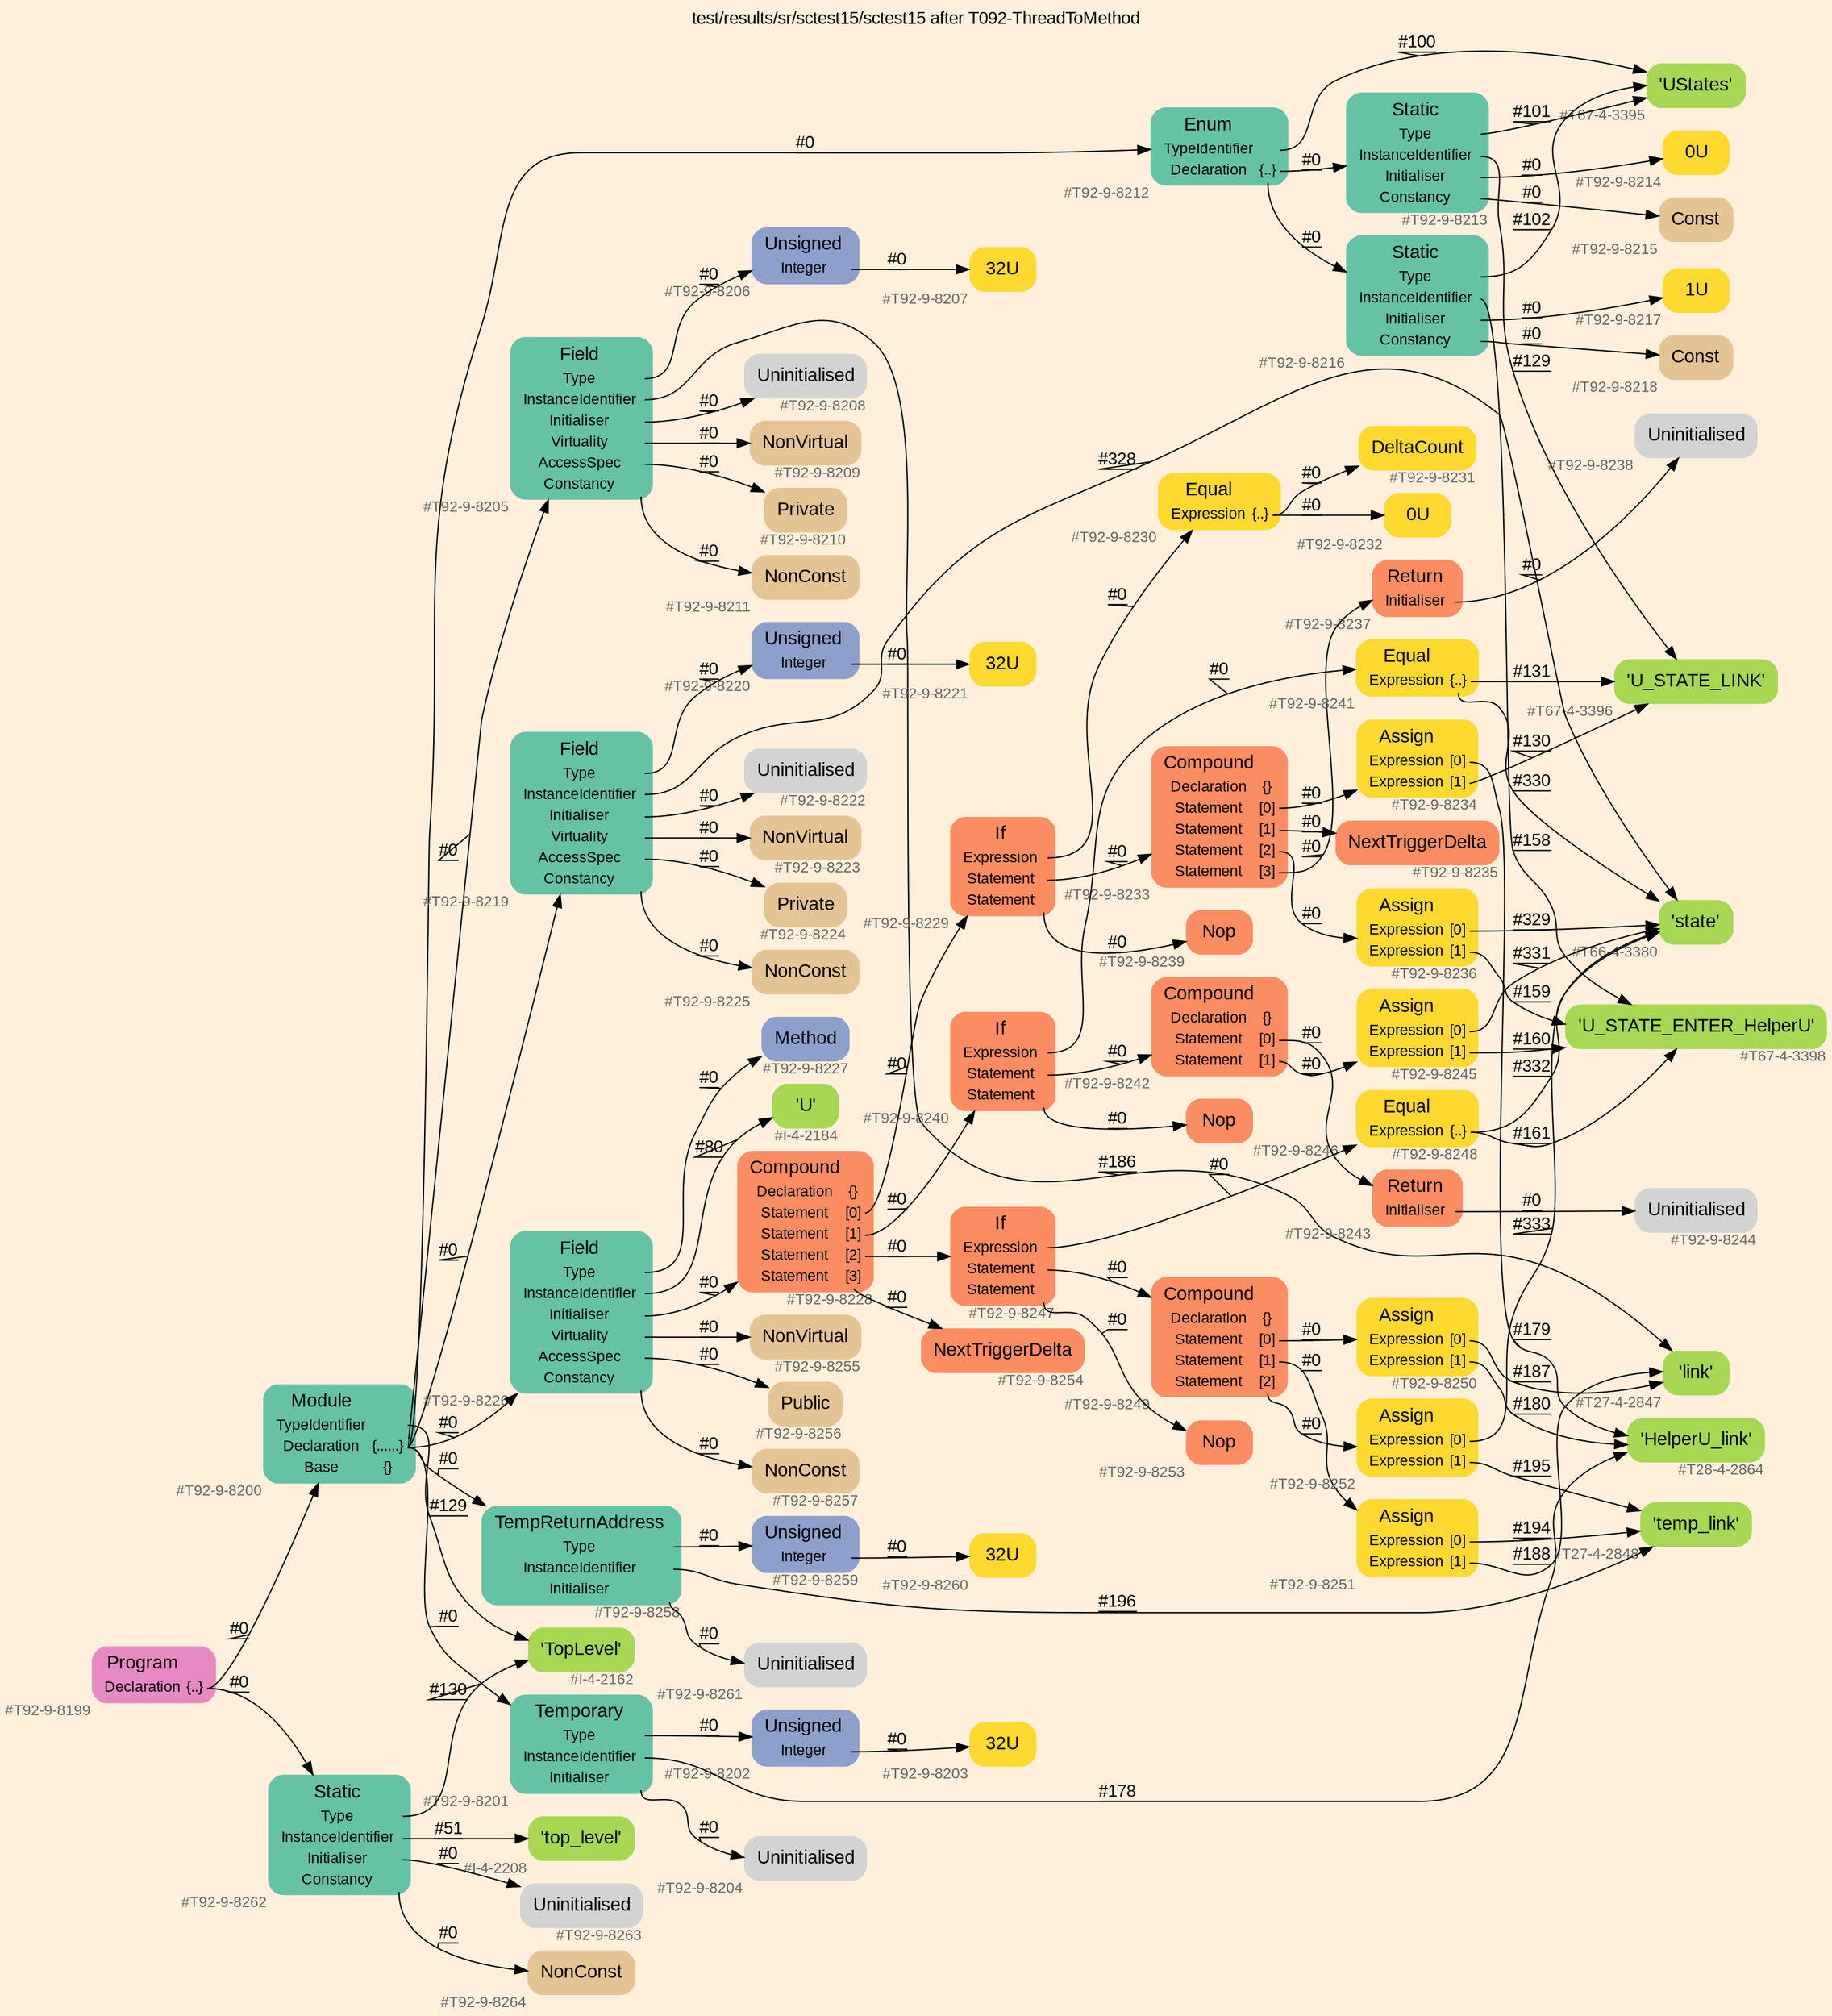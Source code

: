 digraph "test/results/sr/sctest15/sctest15 after T092-ThreadToMethod" {
label = "test/results/sr/sctest15/sctest15 after T092-ThreadToMethod"
labelloc = t
graph [
    rankdir = "LR"
    ranksep = 0.3
    bgcolor = antiquewhite1
    color = black
    fontcolor = black
    fontname = "Arial"
];
node [
    fontname = "Arial"
];
edge [
    fontname = "Arial"
];

// -------------------- node figure --------------------
// -------- block #T92-9-8199 ----------
"#T92-9-8199" [
    fillcolor = "/set28/4"
    xlabel = "#T92-9-8199"
    fontsize = "12"
    fontcolor = grey40
    shape = "plaintext"
    label = <<TABLE BORDER="0" CELLBORDER="0" CELLSPACING="0">
     <TR><TD><FONT COLOR="black" POINT-SIZE="15">Program</FONT></TD></TR>
     <TR><TD><FONT COLOR="black" POINT-SIZE="12">Declaration</FONT></TD><TD PORT="port0"><FONT COLOR="black" POINT-SIZE="12">{..}</FONT></TD></TR>
    </TABLE>>
    style = "rounded,filled"
];

// -------- block #T92-9-8200 ----------
"#T92-9-8200" [
    fillcolor = "/set28/1"
    xlabel = "#T92-9-8200"
    fontsize = "12"
    fontcolor = grey40
    shape = "plaintext"
    label = <<TABLE BORDER="0" CELLBORDER="0" CELLSPACING="0">
     <TR><TD><FONT COLOR="black" POINT-SIZE="15">Module</FONT></TD></TR>
     <TR><TD><FONT COLOR="black" POINT-SIZE="12">TypeIdentifier</FONT></TD><TD PORT="port0"></TD></TR>
     <TR><TD><FONT COLOR="black" POINT-SIZE="12">Declaration</FONT></TD><TD PORT="port1"><FONT COLOR="black" POINT-SIZE="12">{......}</FONT></TD></TR>
     <TR><TD><FONT COLOR="black" POINT-SIZE="12">Base</FONT></TD><TD PORT="port2"><FONT COLOR="black" POINT-SIZE="12">{}</FONT></TD></TR>
    </TABLE>>
    style = "rounded,filled"
];

// -------- block #I-4-2162 ----------
"#I-4-2162" [
    fillcolor = "/set28/5"
    xlabel = "#I-4-2162"
    fontsize = "12"
    fontcolor = grey40
    shape = "plaintext"
    label = <<TABLE BORDER="0" CELLBORDER="0" CELLSPACING="0">
     <TR><TD><FONT COLOR="black" POINT-SIZE="15">'TopLevel'</FONT></TD></TR>
    </TABLE>>
    style = "rounded,filled"
];

// -------- block #T92-9-8201 ----------
"#T92-9-8201" [
    fillcolor = "/set28/1"
    xlabel = "#T92-9-8201"
    fontsize = "12"
    fontcolor = grey40
    shape = "plaintext"
    label = <<TABLE BORDER="0" CELLBORDER="0" CELLSPACING="0">
     <TR><TD><FONT COLOR="black" POINT-SIZE="15">Temporary</FONT></TD></TR>
     <TR><TD><FONT COLOR="black" POINT-SIZE="12">Type</FONT></TD><TD PORT="port0"></TD></TR>
     <TR><TD><FONT COLOR="black" POINT-SIZE="12">InstanceIdentifier</FONT></TD><TD PORT="port1"></TD></TR>
     <TR><TD><FONT COLOR="black" POINT-SIZE="12">Initialiser</FONT></TD><TD PORT="port2"></TD></TR>
    </TABLE>>
    style = "rounded,filled"
];

// -------- block #T92-9-8202 ----------
"#T92-9-8202" [
    fillcolor = "/set28/3"
    xlabel = "#T92-9-8202"
    fontsize = "12"
    fontcolor = grey40
    shape = "plaintext"
    label = <<TABLE BORDER="0" CELLBORDER="0" CELLSPACING="0">
     <TR><TD><FONT COLOR="black" POINT-SIZE="15">Unsigned</FONT></TD></TR>
     <TR><TD><FONT COLOR="black" POINT-SIZE="12">Integer</FONT></TD><TD PORT="port0"></TD></TR>
    </TABLE>>
    style = "rounded,filled"
];

// -------- block #T92-9-8203 ----------
"#T92-9-8203" [
    fillcolor = "/set28/6"
    xlabel = "#T92-9-8203"
    fontsize = "12"
    fontcolor = grey40
    shape = "plaintext"
    label = <<TABLE BORDER="0" CELLBORDER="0" CELLSPACING="0">
     <TR><TD><FONT COLOR="black" POINT-SIZE="15">32U</FONT></TD></TR>
    </TABLE>>
    style = "rounded,filled"
];

// -------- block #T28-4-2864 ----------
"#T28-4-2864" [
    fillcolor = "/set28/5"
    xlabel = "#T28-4-2864"
    fontsize = "12"
    fontcolor = grey40
    shape = "plaintext"
    label = <<TABLE BORDER="0" CELLBORDER="0" CELLSPACING="0">
     <TR><TD><FONT COLOR="black" POINT-SIZE="15">'HelperU_link'</FONT></TD></TR>
    </TABLE>>
    style = "rounded,filled"
];

// -------- block #T92-9-8204 ----------
"#T92-9-8204" [
    xlabel = "#T92-9-8204"
    fontsize = "12"
    fontcolor = grey40
    shape = "plaintext"
    label = <<TABLE BORDER="0" CELLBORDER="0" CELLSPACING="0">
     <TR><TD><FONT COLOR="black" POINT-SIZE="15">Uninitialised</FONT></TD></TR>
    </TABLE>>
    style = "rounded,filled"
];

// -------- block #T92-9-8205 ----------
"#T92-9-8205" [
    fillcolor = "/set28/1"
    xlabel = "#T92-9-8205"
    fontsize = "12"
    fontcolor = grey40
    shape = "plaintext"
    label = <<TABLE BORDER="0" CELLBORDER="0" CELLSPACING="0">
     <TR><TD><FONT COLOR="black" POINT-SIZE="15">Field</FONT></TD></TR>
     <TR><TD><FONT COLOR="black" POINT-SIZE="12">Type</FONT></TD><TD PORT="port0"></TD></TR>
     <TR><TD><FONT COLOR="black" POINT-SIZE="12">InstanceIdentifier</FONT></TD><TD PORT="port1"></TD></TR>
     <TR><TD><FONT COLOR="black" POINT-SIZE="12">Initialiser</FONT></TD><TD PORT="port2"></TD></TR>
     <TR><TD><FONT COLOR="black" POINT-SIZE="12">Virtuality</FONT></TD><TD PORT="port3"></TD></TR>
     <TR><TD><FONT COLOR="black" POINT-SIZE="12">AccessSpec</FONT></TD><TD PORT="port4"></TD></TR>
     <TR><TD><FONT COLOR="black" POINT-SIZE="12">Constancy</FONT></TD><TD PORT="port5"></TD></TR>
    </TABLE>>
    style = "rounded,filled"
];

// -------- block #T92-9-8206 ----------
"#T92-9-8206" [
    fillcolor = "/set28/3"
    xlabel = "#T92-9-8206"
    fontsize = "12"
    fontcolor = grey40
    shape = "plaintext"
    label = <<TABLE BORDER="0" CELLBORDER="0" CELLSPACING="0">
     <TR><TD><FONT COLOR="black" POINT-SIZE="15">Unsigned</FONT></TD></TR>
     <TR><TD><FONT COLOR="black" POINT-SIZE="12">Integer</FONT></TD><TD PORT="port0"></TD></TR>
    </TABLE>>
    style = "rounded,filled"
];

// -------- block #T92-9-8207 ----------
"#T92-9-8207" [
    fillcolor = "/set28/6"
    xlabel = "#T92-9-8207"
    fontsize = "12"
    fontcolor = grey40
    shape = "plaintext"
    label = <<TABLE BORDER="0" CELLBORDER="0" CELLSPACING="0">
     <TR><TD><FONT COLOR="black" POINT-SIZE="15">32U</FONT></TD></TR>
    </TABLE>>
    style = "rounded,filled"
];

// -------- block #T27-4-2847 ----------
"#T27-4-2847" [
    fillcolor = "/set28/5"
    xlabel = "#T27-4-2847"
    fontsize = "12"
    fontcolor = grey40
    shape = "plaintext"
    label = <<TABLE BORDER="0" CELLBORDER="0" CELLSPACING="0">
     <TR><TD><FONT COLOR="black" POINT-SIZE="15">'link'</FONT></TD></TR>
    </TABLE>>
    style = "rounded,filled"
];

// -------- block #T92-9-8208 ----------
"#T92-9-8208" [
    xlabel = "#T92-9-8208"
    fontsize = "12"
    fontcolor = grey40
    shape = "plaintext"
    label = <<TABLE BORDER="0" CELLBORDER="0" CELLSPACING="0">
     <TR><TD><FONT COLOR="black" POINT-SIZE="15">Uninitialised</FONT></TD></TR>
    </TABLE>>
    style = "rounded,filled"
];

// -------- block #T92-9-8209 ----------
"#T92-9-8209" [
    fillcolor = "/set28/7"
    xlabel = "#T92-9-8209"
    fontsize = "12"
    fontcolor = grey40
    shape = "plaintext"
    label = <<TABLE BORDER="0" CELLBORDER="0" CELLSPACING="0">
     <TR><TD><FONT COLOR="black" POINT-SIZE="15">NonVirtual</FONT></TD></TR>
    </TABLE>>
    style = "rounded,filled"
];

// -------- block #T92-9-8210 ----------
"#T92-9-8210" [
    fillcolor = "/set28/7"
    xlabel = "#T92-9-8210"
    fontsize = "12"
    fontcolor = grey40
    shape = "plaintext"
    label = <<TABLE BORDER="0" CELLBORDER="0" CELLSPACING="0">
     <TR><TD><FONT COLOR="black" POINT-SIZE="15">Private</FONT></TD></TR>
    </TABLE>>
    style = "rounded,filled"
];

// -------- block #T92-9-8211 ----------
"#T92-9-8211" [
    fillcolor = "/set28/7"
    xlabel = "#T92-9-8211"
    fontsize = "12"
    fontcolor = grey40
    shape = "plaintext"
    label = <<TABLE BORDER="0" CELLBORDER="0" CELLSPACING="0">
     <TR><TD><FONT COLOR="black" POINT-SIZE="15">NonConst</FONT></TD></TR>
    </TABLE>>
    style = "rounded,filled"
];

// -------- block #T92-9-8212 ----------
"#T92-9-8212" [
    fillcolor = "/set28/1"
    xlabel = "#T92-9-8212"
    fontsize = "12"
    fontcolor = grey40
    shape = "plaintext"
    label = <<TABLE BORDER="0" CELLBORDER="0" CELLSPACING="0">
     <TR><TD><FONT COLOR="black" POINT-SIZE="15">Enum</FONT></TD></TR>
     <TR><TD><FONT COLOR="black" POINT-SIZE="12">TypeIdentifier</FONT></TD><TD PORT="port0"></TD></TR>
     <TR><TD><FONT COLOR="black" POINT-SIZE="12">Declaration</FONT></TD><TD PORT="port1"><FONT COLOR="black" POINT-SIZE="12">{..}</FONT></TD></TR>
    </TABLE>>
    style = "rounded,filled"
];

// -------- block #T67-4-3395 ----------
"#T67-4-3395" [
    fillcolor = "/set28/5"
    xlabel = "#T67-4-3395"
    fontsize = "12"
    fontcolor = grey40
    shape = "plaintext"
    label = <<TABLE BORDER="0" CELLBORDER="0" CELLSPACING="0">
     <TR><TD><FONT COLOR="black" POINT-SIZE="15">'UStates'</FONT></TD></TR>
    </TABLE>>
    style = "rounded,filled"
];

// -------- block #T92-9-8213 ----------
"#T92-9-8213" [
    fillcolor = "/set28/1"
    xlabel = "#T92-9-8213"
    fontsize = "12"
    fontcolor = grey40
    shape = "plaintext"
    label = <<TABLE BORDER="0" CELLBORDER="0" CELLSPACING="0">
     <TR><TD><FONT COLOR="black" POINT-SIZE="15">Static</FONT></TD></TR>
     <TR><TD><FONT COLOR="black" POINT-SIZE="12">Type</FONT></TD><TD PORT="port0"></TD></TR>
     <TR><TD><FONT COLOR="black" POINT-SIZE="12">InstanceIdentifier</FONT></TD><TD PORT="port1"></TD></TR>
     <TR><TD><FONT COLOR="black" POINT-SIZE="12">Initialiser</FONT></TD><TD PORT="port2"></TD></TR>
     <TR><TD><FONT COLOR="black" POINT-SIZE="12">Constancy</FONT></TD><TD PORT="port3"></TD></TR>
    </TABLE>>
    style = "rounded,filled"
];

// -------- block #T67-4-3396 ----------
"#T67-4-3396" [
    fillcolor = "/set28/5"
    xlabel = "#T67-4-3396"
    fontsize = "12"
    fontcolor = grey40
    shape = "plaintext"
    label = <<TABLE BORDER="0" CELLBORDER="0" CELLSPACING="0">
     <TR><TD><FONT COLOR="black" POINT-SIZE="15">'U_STATE_LINK'</FONT></TD></TR>
    </TABLE>>
    style = "rounded,filled"
];

// -------- block #T92-9-8214 ----------
"#T92-9-8214" [
    fillcolor = "/set28/6"
    xlabel = "#T92-9-8214"
    fontsize = "12"
    fontcolor = grey40
    shape = "plaintext"
    label = <<TABLE BORDER="0" CELLBORDER="0" CELLSPACING="0">
     <TR><TD><FONT COLOR="black" POINT-SIZE="15">0U</FONT></TD></TR>
    </TABLE>>
    style = "rounded,filled"
];

// -------- block #T92-9-8215 ----------
"#T92-9-8215" [
    fillcolor = "/set28/7"
    xlabel = "#T92-9-8215"
    fontsize = "12"
    fontcolor = grey40
    shape = "plaintext"
    label = <<TABLE BORDER="0" CELLBORDER="0" CELLSPACING="0">
     <TR><TD><FONT COLOR="black" POINT-SIZE="15">Const</FONT></TD></TR>
    </TABLE>>
    style = "rounded,filled"
];

// -------- block #T92-9-8216 ----------
"#T92-9-8216" [
    fillcolor = "/set28/1"
    xlabel = "#T92-9-8216"
    fontsize = "12"
    fontcolor = grey40
    shape = "plaintext"
    label = <<TABLE BORDER="0" CELLBORDER="0" CELLSPACING="0">
     <TR><TD><FONT COLOR="black" POINT-SIZE="15">Static</FONT></TD></TR>
     <TR><TD><FONT COLOR="black" POINT-SIZE="12">Type</FONT></TD><TD PORT="port0"></TD></TR>
     <TR><TD><FONT COLOR="black" POINT-SIZE="12">InstanceIdentifier</FONT></TD><TD PORT="port1"></TD></TR>
     <TR><TD><FONT COLOR="black" POINT-SIZE="12">Initialiser</FONT></TD><TD PORT="port2"></TD></TR>
     <TR><TD><FONT COLOR="black" POINT-SIZE="12">Constancy</FONT></TD><TD PORT="port3"></TD></TR>
    </TABLE>>
    style = "rounded,filled"
];

// -------- block #T67-4-3398 ----------
"#T67-4-3398" [
    fillcolor = "/set28/5"
    xlabel = "#T67-4-3398"
    fontsize = "12"
    fontcolor = grey40
    shape = "plaintext"
    label = <<TABLE BORDER="0" CELLBORDER="0" CELLSPACING="0">
     <TR><TD><FONT COLOR="black" POINT-SIZE="15">'U_STATE_ENTER_HelperU'</FONT></TD></TR>
    </TABLE>>
    style = "rounded,filled"
];

// -------- block #T92-9-8217 ----------
"#T92-9-8217" [
    fillcolor = "/set28/6"
    xlabel = "#T92-9-8217"
    fontsize = "12"
    fontcolor = grey40
    shape = "plaintext"
    label = <<TABLE BORDER="0" CELLBORDER="0" CELLSPACING="0">
     <TR><TD><FONT COLOR="black" POINT-SIZE="15">1U</FONT></TD></TR>
    </TABLE>>
    style = "rounded,filled"
];

// -------- block #T92-9-8218 ----------
"#T92-9-8218" [
    fillcolor = "/set28/7"
    xlabel = "#T92-9-8218"
    fontsize = "12"
    fontcolor = grey40
    shape = "plaintext"
    label = <<TABLE BORDER="0" CELLBORDER="0" CELLSPACING="0">
     <TR><TD><FONT COLOR="black" POINT-SIZE="15">Const</FONT></TD></TR>
    </TABLE>>
    style = "rounded,filled"
];

// -------- block #T92-9-8219 ----------
"#T92-9-8219" [
    fillcolor = "/set28/1"
    xlabel = "#T92-9-8219"
    fontsize = "12"
    fontcolor = grey40
    shape = "plaintext"
    label = <<TABLE BORDER="0" CELLBORDER="0" CELLSPACING="0">
     <TR><TD><FONT COLOR="black" POINT-SIZE="15">Field</FONT></TD></TR>
     <TR><TD><FONT COLOR="black" POINT-SIZE="12">Type</FONT></TD><TD PORT="port0"></TD></TR>
     <TR><TD><FONT COLOR="black" POINT-SIZE="12">InstanceIdentifier</FONT></TD><TD PORT="port1"></TD></TR>
     <TR><TD><FONT COLOR="black" POINT-SIZE="12">Initialiser</FONT></TD><TD PORT="port2"></TD></TR>
     <TR><TD><FONT COLOR="black" POINT-SIZE="12">Virtuality</FONT></TD><TD PORT="port3"></TD></TR>
     <TR><TD><FONT COLOR="black" POINT-SIZE="12">AccessSpec</FONT></TD><TD PORT="port4"></TD></TR>
     <TR><TD><FONT COLOR="black" POINT-SIZE="12">Constancy</FONT></TD><TD PORT="port5"></TD></TR>
    </TABLE>>
    style = "rounded,filled"
];

// -------- block #T92-9-8220 ----------
"#T92-9-8220" [
    fillcolor = "/set28/3"
    xlabel = "#T92-9-8220"
    fontsize = "12"
    fontcolor = grey40
    shape = "plaintext"
    label = <<TABLE BORDER="0" CELLBORDER="0" CELLSPACING="0">
     <TR><TD><FONT COLOR="black" POINT-SIZE="15">Unsigned</FONT></TD></TR>
     <TR><TD><FONT COLOR="black" POINT-SIZE="12">Integer</FONT></TD><TD PORT="port0"></TD></TR>
    </TABLE>>
    style = "rounded,filled"
];

// -------- block #T92-9-8221 ----------
"#T92-9-8221" [
    fillcolor = "/set28/6"
    xlabel = "#T92-9-8221"
    fontsize = "12"
    fontcolor = grey40
    shape = "plaintext"
    label = <<TABLE BORDER="0" CELLBORDER="0" CELLSPACING="0">
     <TR><TD><FONT COLOR="black" POINT-SIZE="15">32U</FONT></TD></TR>
    </TABLE>>
    style = "rounded,filled"
];

// -------- block #T66-4-3380 ----------
"#T66-4-3380" [
    fillcolor = "/set28/5"
    xlabel = "#T66-4-3380"
    fontsize = "12"
    fontcolor = grey40
    shape = "plaintext"
    label = <<TABLE BORDER="0" CELLBORDER="0" CELLSPACING="0">
     <TR><TD><FONT COLOR="black" POINT-SIZE="15">'state'</FONT></TD></TR>
    </TABLE>>
    style = "rounded,filled"
];

// -------- block #T92-9-8222 ----------
"#T92-9-8222" [
    xlabel = "#T92-9-8222"
    fontsize = "12"
    fontcolor = grey40
    shape = "plaintext"
    label = <<TABLE BORDER="0" CELLBORDER="0" CELLSPACING="0">
     <TR><TD><FONT COLOR="black" POINT-SIZE="15">Uninitialised</FONT></TD></TR>
    </TABLE>>
    style = "rounded,filled"
];

// -------- block #T92-9-8223 ----------
"#T92-9-8223" [
    fillcolor = "/set28/7"
    xlabel = "#T92-9-8223"
    fontsize = "12"
    fontcolor = grey40
    shape = "plaintext"
    label = <<TABLE BORDER="0" CELLBORDER="0" CELLSPACING="0">
     <TR><TD><FONT COLOR="black" POINT-SIZE="15">NonVirtual</FONT></TD></TR>
    </TABLE>>
    style = "rounded,filled"
];

// -------- block #T92-9-8224 ----------
"#T92-9-8224" [
    fillcolor = "/set28/7"
    xlabel = "#T92-9-8224"
    fontsize = "12"
    fontcolor = grey40
    shape = "plaintext"
    label = <<TABLE BORDER="0" CELLBORDER="0" CELLSPACING="0">
     <TR><TD><FONT COLOR="black" POINT-SIZE="15">Private</FONT></TD></TR>
    </TABLE>>
    style = "rounded,filled"
];

// -------- block #T92-9-8225 ----------
"#T92-9-8225" [
    fillcolor = "/set28/7"
    xlabel = "#T92-9-8225"
    fontsize = "12"
    fontcolor = grey40
    shape = "plaintext"
    label = <<TABLE BORDER="0" CELLBORDER="0" CELLSPACING="0">
     <TR><TD><FONT COLOR="black" POINT-SIZE="15">NonConst</FONT></TD></TR>
    </TABLE>>
    style = "rounded,filled"
];

// -------- block #T92-9-8226 ----------
"#T92-9-8226" [
    fillcolor = "/set28/1"
    xlabel = "#T92-9-8226"
    fontsize = "12"
    fontcolor = grey40
    shape = "plaintext"
    label = <<TABLE BORDER="0" CELLBORDER="0" CELLSPACING="0">
     <TR><TD><FONT COLOR="black" POINT-SIZE="15">Field</FONT></TD></TR>
     <TR><TD><FONT COLOR="black" POINT-SIZE="12">Type</FONT></TD><TD PORT="port0"></TD></TR>
     <TR><TD><FONT COLOR="black" POINT-SIZE="12">InstanceIdentifier</FONT></TD><TD PORT="port1"></TD></TR>
     <TR><TD><FONT COLOR="black" POINT-SIZE="12">Initialiser</FONT></TD><TD PORT="port2"></TD></TR>
     <TR><TD><FONT COLOR="black" POINT-SIZE="12">Virtuality</FONT></TD><TD PORT="port3"></TD></TR>
     <TR><TD><FONT COLOR="black" POINT-SIZE="12">AccessSpec</FONT></TD><TD PORT="port4"></TD></TR>
     <TR><TD><FONT COLOR="black" POINT-SIZE="12">Constancy</FONT></TD><TD PORT="port5"></TD></TR>
    </TABLE>>
    style = "rounded,filled"
];

// -------- block #T92-9-8227 ----------
"#T92-9-8227" [
    fillcolor = "/set28/3"
    xlabel = "#T92-9-8227"
    fontsize = "12"
    fontcolor = grey40
    shape = "plaintext"
    label = <<TABLE BORDER="0" CELLBORDER="0" CELLSPACING="0">
     <TR><TD><FONT COLOR="black" POINT-SIZE="15">Method</FONT></TD></TR>
    </TABLE>>
    style = "rounded,filled"
];

// -------- block #I-4-2184 ----------
"#I-4-2184" [
    fillcolor = "/set28/5"
    xlabel = "#I-4-2184"
    fontsize = "12"
    fontcolor = grey40
    shape = "plaintext"
    label = <<TABLE BORDER="0" CELLBORDER="0" CELLSPACING="0">
     <TR><TD><FONT COLOR="black" POINT-SIZE="15">'U'</FONT></TD></TR>
    </TABLE>>
    style = "rounded,filled"
];

// -------- block #T92-9-8228 ----------
"#T92-9-8228" [
    fillcolor = "/set28/2"
    xlabel = "#T92-9-8228"
    fontsize = "12"
    fontcolor = grey40
    shape = "plaintext"
    label = <<TABLE BORDER="0" CELLBORDER="0" CELLSPACING="0">
     <TR><TD><FONT COLOR="black" POINT-SIZE="15">Compound</FONT></TD></TR>
     <TR><TD><FONT COLOR="black" POINT-SIZE="12">Declaration</FONT></TD><TD PORT="port0"><FONT COLOR="black" POINT-SIZE="12">{}</FONT></TD></TR>
     <TR><TD><FONT COLOR="black" POINT-SIZE="12">Statement</FONT></TD><TD PORT="port1"><FONT COLOR="black" POINT-SIZE="12">[0]</FONT></TD></TR>
     <TR><TD><FONT COLOR="black" POINT-SIZE="12">Statement</FONT></TD><TD PORT="port2"><FONT COLOR="black" POINT-SIZE="12">[1]</FONT></TD></TR>
     <TR><TD><FONT COLOR="black" POINT-SIZE="12">Statement</FONT></TD><TD PORT="port3"><FONT COLOR="black" POINT-SIZE="12">[2]</FONT></TD></TR>
     <TR><TD><FONT COLOR="black" POINT-SIZE="12">Statement</FONT></TD><TD PORT="port4"><FONT COLOR="black" POINT-SIZE="12">[3]</FONT></TD></TR>
    </TABLE>>
    style = "rounded,filled"
];

// -------- block #T92-9-8229 ----------
"#T92-9-8229" [
    fillcolor = "/set28/2"
    xlabel = "#T92-9-8229"
    fontsize = "12"
    fontcolor = grey40
    shape = "plaintext"
    label = <<TABLE BORDER="0" CELLBORDER="0" CELLSPACING="0">
     <TR><TD><FONT COLOR="black" POINT-SIZE="15">If</FONT></TD></TR>
     <TR><TD><FONT COLOR="black" POINT-SIZE="12">Expression</FONT></TD><TD PORT="port0"></TD></TR>
     <TR><TD><FONT COLOR="black" POINT-SIZE="12">Statement</FONT></TD><TD PORT="port1"></TD></TR>
     <TR><TD><FONT COLOR="black" POINT-SIZE="12">Statement</FONT></TD><TD PORT="port2"></TD></TR>
    </TABLE>>
    style = "rounded,filled"
];

// -------- block #T92-9-8230 ----------
"#T92-9-8230" [
    fillcolor = "/set28/6"
    xlabel = "#T92-9-8230"
    fontsize = "12"
    fontcolor = grey40
    shape = "plaintext"
    label = <<TABLE BORDER="0" CELLBORDER="0" CELLSPACING="0">
     <TR><TD><FONT COLOR="black" POINT-SIZE="15">Equal</FONT></TD></TR>
     <TR><TD><FONT COLOR="black" POINT-SIZE="12">Expression</FONT></TD><TD PORT="port0"><FONT COLOR="black" POINT-SIZE="12">{..}</FONT></TD></TR>
    </TABLE>>
    style = "rounded,filled"
];

// -------- block #T92-9-8231 ----------
"#T92-9-8231" [
    fillcolor = "/set28/6"
    xlabel = "#T92-9-8231"
    fontsize = "12"
    fontcolor = grey40
    shape = "plaintext"
    label = <<TABLE BORDER="0" CELLBORDER="0" CELLSPACING="0">
     <TR><TD><FONT COLOR="black" POINT-SIZE="15">DeltaCount</FONT></TD></TR>
    </TABLE>>
    style = "rounded,filled"
];

// -------- block #T92-9-8232 ----------
"#T92-9-8232" [
    fillcolor = "/set28/6"
    xlabel = "#T92-9-8232"
    fontsize = "12"
    fontcolor = grey40
    shape = "plaintext"
    label = <<TABLE BORDER="0" CELLBORDER="0" CELLSPACING="0">
     <TR><TD><FONT COLOR="black" POINT-SIZE="15">0U</FONT></TD></TR>
    </TABLE>>
    style = "rounded,filled"
];

// -------- block #T92-9-8233 ----------
"#T92-9-8233" [
    fillcolor = "/set28/2"
    xlabel = "#T92-9-8233"
    fontsize = "12"
    fontcolor = grey40
    shape = "plaintext"
    label = <<TABLE BORDER="0" CELLBORDER="0" CELLSPACING="0">
     <TR><TD><FONT COLOR="black" POINT-SIZE="15">Compound</FONT></TD></TR>
     <TR><TD><FONT COLOR="black" POINT-SIZE="12">Declaration</FONT></TD><TD PORT="port0"><FONT COLOR="black" POINT-SIZE="12">{}</FONT></TD></TR>
     <TR><TD><FONT COLOR="black" POINT-SIZE="12">Statement</FONT></TD><TD PORT="port1"><FONT COLOR="black" POINT-SIZE="12">[0]</FONT></TD></TR>
     <TR><TD><FONT COLOR="black" POINT-SIZE="12">Statement</FONT></TD><TD PORT="port2"><FONT COLOR="black" POINT-SIZE="12">[1]</FONT></TD></TR>
     <TR><TD><FONT COLOR="black" POINT-SIZE="12">Statement</FONT></TD><TD PORT="port3"><FONT COLOR="black" POINT-SIZE="12">[2]</FONT></TD></TR>
     <TR><TD><FONT COLOR="black" POINT-SIZE="12">Statement</FONT></TD><TD PORT="port4"><FONT COLOR="black" POINT-SIZE="12">[3]</FONT></TD></TR>
    </TABLE>>
    style = "rounded,filled"
];

// -------- block #T92-9-8234 ----------
"#T92-9-8234" [
    fillcolor = "/set28/6"
    xlabel = "#T92-9-8234"
    fontsize = "12"
    fontcolor = grey40
    shape = "plaintext"
    label = <<TABLE BORDER="0" CELLBORDER="0" CELLSPACING="0">
     <TR><TD><FONT COLOR="black" POINT-SIZE="15">Assign</FONT></TD></TR>
     <TR><TD><FONT COLOR="black" POINT-SIZE="12">Expression</FONT></TD><TD PORT="port0"><FONT COLOR="black" POINT-SIZE="12">[0]</FONT></TD></TR>
     <TR><TD><FONT COLOR="black" POINT-SIZE="12">Expression</FONT></TD><TD PORT="port1"><FONT COLOR="black" POINT-SIZE="12">[1]</FONT></TD></TR>
    </TABLE>>
    style = "rounded,filled"
];

// -------- block #T92-9-8235 ----------
"#T92-9-8235" [
    fillcolor = "/set28/2"
    xlabel = "#T92-9-8235"
    fontsize = "12"
    fontcolor = grey40
    shape = "plaintext"
    label = <<TABLE BORDER="0" CELLBORDER="0" CELLSPACING="0">
     <TR><TD><FONT COLOR="black" POINT-SIZE="15">NextTriggerDelta</FONT></TD></TR>
    </TABLE>>
    style = "rounded,filled"
];

// -------- block #T92-9-8236 ----------
"#T92-9-8236" [
    fillcolor = "/set28/6"
    xlabel = "#T92-9-8236"
    fontsize = "12"
    fontcolor = grey40
    shape = "plaintext"
    label = <<TABLE BORDER="0" CELLBORDER="0" CELLSPACING="0">
     <TR><TD><FONT COLOR="black" POINT-SIZE="15">Assign</FONT></TD></TR>
     <TR><TD><FONT COLOR="black" POINT-SIZE="12">Expression</FONT></TD><TD PORT="port0"><FONT COLOR="black" POINT-SIZE="12">[0]</FONT></TD></TR>
     <TR><TD><FONT COLOR="black" POINT-SIZE="12">Expression</FONT></TD><TD PORT="port1"><FONT COLOR="black" POINT-SIZE="12">[1]</FONT></TD></TR>
    </TABLE>>
    style = "rounded,filled"
];

// -------- block #T92-9-8237 ----------
"#T92-9-8237" [
    fillcolor = "/set28/2"
    xlabel = "#T92-9-8237"
    fontsize = "12"
    fontcolor = grey40
    shape = "plaintext"
    label = <<TABLE BORDER="0" CELLBORDER="0" CELLSPACING="0">
     <TR><TD><FONT COLOR="black" POINT-SIZE="15">Return</FONT></TD></TR>
     <TR><TD><FONT COLOR="black" POINT-SIZE="12">Initialiser</FONT></TD><TD PORT="port0"></TD></TR>
    </TABLE>>
    style = "rounded,filled"
];

// -------- block #T92-9-8238 ----------
"#T92-9-8238" [
    xlabel = "#T92-9-8238"
    fontsize = "12"
    fontcolor = grey40
    shape = "plaintext"
    label = <<TABLE BORDER="0" CELLBORDER="0" CELLSPACING="0">
     <TR><TD><FONT COLOR="black" POINT-SIZE="15">Uninitialised</FONT></TD></TR>
    </TABLE>>
    style = "rounded,filled"
];

// -------- block #T92-9-8239 ----------
"#T92-9-8239" [
    fillcolor = "/set28/2"
    xlabel = "#T92-9-8239"
    fontsize = "12"
    fontcolor = grey40
    shape = "plaintext"
    label = <<TABLE BORDER="0" CELLBORDER="0" CELLSPACING="0">
     <TR><TD><FONT COLOR="black" POINT-SIZE="15">Nop</FONT></TD></TR>
    </TABLE>>
    style = "rounded,filled"
];

// -------- block #T92-9-8240 ----------
"#T92-9-8240" [
    fillcolor = "/set28/2"
    xlabel = "#T92-9-8240"
    fontsize = "12"
    fontcolor = grey40
    shape = "plaintext"
    label = <<TABLE BORDER="0" CELLBORDER="0" CELLSPACING="0">
     <TR><TD><FONT COLOR="black" POINT-SIZE="15">If</FONT></TD></TR>
     <TR><TD><FONT COLOR="black" POINT-SIZE="12">Expression</FONT></TD><TD PORT="port0"></TD></TR>
     <TR><TD><FONT COLOR="black" POINT-SIZE="12">Statement</FONT></TD><TD PORT="port1"></TD></TR>
     <TR><TD><FONT COLOR="black" POINT-SIZE="12">Statement</FONT></TD><TD PORT="port2"></TD></TR>
    </TABLE>>
    style = "rounded,filled"
];

// -------- block #T92-9-8241 ----------
"#T92-9-8241" [
    fillcolor = "/set28/6"
    xlabel = "#T92-9-8241"
    fontsize = "12"
    fontcolor = grey40
    shape = "plaintext"
    label = <<TABLE BORDER="0" CELLBORDER="0" CELLSPACING="0">
     <TR><TD><FONT COLOR="black" POINT-SIZE="15">Equal</FONT></TD></TR>
     <TR><TD><FONT COLOR="black" POINT-SIZE="12">Expression</FONT></TD><TD PORT="port0"><FONT COLOR="black" POINT-SIZE="12">{..}</FONT></TD></TR>
    </TABLE>>
    style = "rounded,filled"
];

// -------- block #T92-9-8242 ----------
"#T92-9-8242" [
    fillcolor = "/set28/2"
    xlabel = "#T92-9-8242"
    fontsize = "12"
    fontcolor = grey40
    shape = "plaintext"
    label = <<TABLE BORDER="0" CELLBORDER="0" CELLSPACING="0">
     <TR><TD><FONT COLOR="black" POINT-SIZE="15">Compound</FONT></TD></TR>
     <TR><TD><FONT COLOR="black" POINT-SIZE="12">Declaration</FONT></TD><TD PORT="port0"><FONT COLOR="black" POINT-SIZE="12">{}</FONT></TD></TR>
     <TR><TD><FONT COLOR="black" POINT-SIZE="12">Statement</FONT></TD><TD PORT="port1"><FONT COLOR="black" POINT-SIZE="12">[0]</FONT></TD></TR>
     <TR><TD><FONT COLOR="black" POINT-SIZE="12">Statement</FONT></TD><TD PORT="port2"><FONT COLOR="black" POINT-SIZE="12">[1]</FONT></TD></TR>
    </TABLE>>
    style = "rounded,filled"
];

// -------- block #T92-9-8243 ----------
"#T92-9-8243" [
    fillcolor = "/set28/2"
    xlabel = "#T92-9-8243"
    fontsize = "12"
    fontcolor = grey40
    shape = "plaintext"
    label = <<TABLE BORDER="0" CELLBORDER="0" CELLSPACING="0">
     <TR><TD><FONT COLOR="black" POINT-SIZE="15">Return</FONT></TD></TR>
     <TR><TD><FONT COLOR="black" POINT-SIZE="12">Initialiser</FONT></TD><TD PORT="port0"></TD></TR>
    </TABLE>>
    style = "rounded,filled"
];

// -------- block #T92-9-8244 ----------
"#T92-9-8244" [
    xlabel = "#T92-9-8244"
    fontsize = "12"
    fontcolor = grey40
    shape = "plaintext"
    label = <<TABLE BORDER="0" CELLBORDER="0" CELLSPACING="0">
     <TR><TD><FONT COLOR="black" POINT-SIZE="15">Uninitialised</FONT></TD></TR>
    </TABLE>>
    style = "rounded,filled"
];

// -------- block #T92-9-8245 ----------
"#T92-9-8245" [
    fillcolor = "/set28/6"
    xlabel = "#T92-9-8245"
    fontsize = "12"
    fontcolor = grey40
    shape = "plaintext"
    label = <<TABLE BORDER="0" CELLBORDER="0" CELLSPACING="0">
     <TR><TD><FONT COLOR="black" POINT-SIZE="15">Assign</FONT></TD></TR>
     <TR><TD><FONT COLOR="black" POINT-SIZE="12">Expression</FONT></TD><TD PORT="port0"><FONT COLOR="black" POINT-SIZE="12">[0]</FONT></TD></TR>
     <TR><TD><FONT COLOR="black" POINT-SIZE="12">Expression</FONT></TD><TD PORT="port1"><FONT COLOR="black" POINT-SIZE="12">[1]</FONT></TD></TR>
    </TABLE>>
    style = "rounded,filled"
];

// -------- block #T92-9-8246 ----------
"#T92-9-8246" [
    fillcolor = "/set28/2"
    xlabel = "#T92-9-8246"
    fontsize = "12"
    fontcolor = grey40
    shape = "plaintext"
    label = <<TABLE BORDER="0" CELLBORDER="0" CELLSPACING="0">
     <TR><TD><FONT COLOR="black" POINT-SIZE="15">Nop</FONT></TD></TR>
    </TABLE>>
    style = "rounded,filled"
];

// -------- block #T92-9-8247 ----------
"#T92-9-8247" [
    fillcolor = "/set28/2"
    xlabel = "#T92-9-8247"
    fontsize = "12"
    fontcolor = grey40
    shape = "plaintext"
    label = <<TABLE BORDER="0" CELLBORDER="0" CELLSPACING="0">
     <TR><TD><FONT COLOR="black" POINT-SIZE="15">If</FONT></TD></TR>
     <TR><TD><FONT COLOR="black" POINT-SIZE="12">Expression</FONT></TD><TD PORT="port0"></TD></TR>
     <TR><TD><FONT COLOR="black" POINT-SIZE="12">Statement</FONT></TD><TD PORT="port1"></TD></TR>
     <TR><TD><FONT COLOR="black" POINT-SIZE="12">Statement</FONT></TD><TD PORT="port2"></TD></TR>
    </TABLE>>
    style = "rounded,filled"
];

// -------- block #T92-9-8248 ----------
"#T92-9-8248" [
    fillcolor = "/set28/6"
    xlabel = "#T92-9-8248"
    fontsize = "12"
    fontcolor = grey40
    shape = "plaintext"
    label = <<TABLE BORDER="0" CELLBORDER="0" CELLSPACING="0">
     <TR><TD><FONT COLOR="black" POINT-SIZE="15">Equal</FONT></TD></TR>
     <TR><TD><FONT COLOR="black" POINT-SIZE="12">Expression</FONT></TD><TD PORT="port0"><FONT COLOR="black" POINT-SIZE="12">{..}</FONT></TD></TR>
    </TABLE>>
    style = "rounded,filled"
];

// -------- block #T92-9-8249 ----------
"#T92-9-8249" [
    fillcolor = "/set28/2"
    xlabel = "#T92-9-8249"
    fontsize = "12"
    fontcolor = grey40
    shape = "plaintext"
    label = <<TABLE BORDER="0" CELLBORDER="0" CELLSPACING="0">
     <TR><TD><FONT COLOR="black" POINT-SIZE="15">Compound</FONT></TD></TR>
     <TR><TD><FONT COLOR="black" POINT-SIZE="12">Declaration</FONT></TD><TD PORT="port0"><FONT COLOR="black" POINT-SIZE="12">{}</FONT></TD></TR>
     <TR><TD><FONT COLOR="black" POINT-SIZE="12">Statement</FONT></TD><TD PORT="port1"><FONT COLOR="black" POINT-SIZE="12">[0]</FONT></TD></TR>
     <TR><TD><FONT COLOR="black" POINT-SIZE="12">Statement</FONT></TD><TD PORT="port2"><FONT COLOR="black" POINT-SIZE="12">[1]</FONT></TD></TR>
     <TR><TD><FONT COLOR="black" POINT-SIZE="12">Statement</FONT></TD><TD PORT="port3"><FONT COLOR="black" POINT-SIZE="12">[2]</FONT></TD></TR>
    </TABLE>>
    style = "rounded,filled"
];

// -------- block #T92-9-8250 ----------
"#T92-9-8250" [
    fillcolor = "/set28/6"
    xlabel = "#T92-9-8250"
    fontsize = "12"
    fontcolor = grey40
    shape = "plaintext"
    label = <<TABLE BORDER="0" CELLBORDER="0" CELLSPACING="0">
     <TR><TD><FONT COLOR="black" POINT-SIZE="15">Assign</FONT></TD></TR>
     <TR><TD><FONT COLOR="black" POINT-SIZE="12">Expression</FONT></TD><TD PORT="port0"><FONT COLOR="black" POINT-SIZE="12">[0]</FONT></TD></TR>
     <TR><TD><FONT COLOR="black" POINT-SIZE="12">Expression</FONT></TD><TD PORT="port1"><FONT COLOR="black" POINT-SIZE="12">[1]</FONT></TD></TR>
    </TABLE>>
    style = "rounded,filled"
];

// -------- block #T92-9-8251 ----------
"#T92-9-8251" [
    fillcolor = "/set28/6"
    xlabel = "#T92-9-8251"
    fontsize = "12"
    fontcolor = grey40
    shape = "plaintext"
    label = <<TABLE BORDER="0" CELLBORDER="0" CELLSPACING="0">
     <TR><TD><FONT COLOR="black" POINT-SIZE="15">Assign</FONT></TD></TR>
     <TR><TD><FONT COLOR="black" POINT-SIZE="12">Expression</FONT></TD><TD PORT="port0"><FONT COLOR="black" POINT-SIZE="12">[0]</FONT></TD></TR>
     <TR><TD><FONT COLOR="black" POINT-SIZE="12">Expression</FONT></TD><TD PORT="port1"><FONT COLOR="black" POINT-SIZE="12">[1]</FONT></TD></TR>
    </TABLE>>
    style = "rounded,filled"
];

// -------- block #T27-4-2848 ----------
"#T27-4-2848" [
    fillcolor = "/set28/5"
    xlabel = "#T27-4-2848"
    fontsize = "12"
    fontcolor = grey40
    shape = "plaintext"
    label = <<TABLE BORDER="0" CELLBORDER="0" CELLSPACING="0">
     <TR><TD><FONT COLOR="black" POINT-SIZE="15">'temp_link'</FONT></TD></TR>
    </TABLE>>
    style = "rounded,filled"
];

// -------- block #T92-9-8252 ----------
"#T92-9-8252" [
    fillcolor = "/set28/6"
    xlabel = "#T92-9-8252"
    fontsize = "12"
    fontcolor = grey40
    shape = "plaintext"
    label = <<TABLE BORDER="0" CELLBORDER="0" CELLSPACING="0">
     <TR><TD><FONT COLOR="black" POINT-SIZE="15">Assign</FONT></TD></TR>
     <TR><TD><FONT COLOR="black" POINT-SIZE="12">Expression</FONT></TD><TD PORT="port0"><FONT COLOR="black" POINT-SIZE="12">[0]</FONT></TD></TR>
     <TR><TD><FONT COLOR="black" POINT-SIZE="12">Expression</FONT></TD><TD PORT="port1"><FONT COLOR="black" POINT-SIZE="12">[1]</FONT></TD></TR>
    </TABLE>>
    style = "rounded,filled"
];

// -------- block #T92-9-8253 ----------
"#T92-9-8253" [
    fillcolor = "/set28/2"
    xlabel = "#T92-9-8253"
    fontsize = "12"
    fontcolor = grey40
    shape = "plaintext"
    label = <<TABLE BORDER="0" CELLBORDER="0" CELLSPACING="0">
     <TR><TD><FONT COLOR="black" POINT-SIZE="15">Nop</FONT></TD></TR>
    </TABLE>>
    style = "rounded,filled"
];

// -------- block #T92-9-8254 ----------
"#T92-9-8254" [
    fillcolor = "/set28/2"
    xlabel = "#T92-9-8254"
    fontsize = "12"
    fontcolor = grey40
    shape = "plaintext"
    label = <<TABLE BORDER="0" CELLBORDER="0" CELLSPACING="0">
     <TR><TD><FONT COLOR="black" POINT-SIZE="15">NextTriggerDelta</FONT></TD></TR>
    </TABLE>>
    style = "rounded,filled"
];

// -------- block #T92-9-8255 ----------
"#T92-9-8255" [
    fillcolor = "/set28/7"
    xlabel = "#T92-9-8255"
    fontsize = "12"
    fontcolor = grey40
    shape = "plaintext"
    label = <<TABLE BORDER="0" CELLBORDER="0" CELLSPACING="0">
     <TR><TD><FONT COLOR="black" POINT-SIZE="15">NonVirtual</FONT></TD></TR>
    </TABLE>>
    style = "rounded,filled"
];

// -------- block #T92-9-8256 ----------
"#T92-9-8256" [
    fillcolor = "/set28/7"
    xlabel = "#T92-9-8256"
    fontsize = "12"
    fontcolor = grey40
    shape = "plaintext"
    label = <<TABLE BORDER="0" CELLBORDER="0" CELLSPACING="0">
     <TR><TD><FONT COLOR="black" POINT-SIZE="15">Public</FONT></TD></TR>
    </TABLE>>
    style = "rounded,filled"
];

// -------- block #T92-9-8257 ----------
"#T92-9-8257" [
    fillcolor = "/set28/7"
    xlabel = "#T92-9-8257"
    fontsize = "12"
    fontcolor = grey40
    shape = "plaintext"
    label = <<TABLE BORDER="0" CELLBORDER="0" CELLSPACING="0">
     <TR><TD><FONT COLOR="black" POINT-SIZE="15">NonConst</FONT></TD></TR>
    </TABLE>>
    style = "rounded,filled"
];

// -------- block #T92-9-8258 ----------
"#T92-9-8258" [
    fillcolor = "/set28/1"
    xlabel = "#T92-9-8258"
    fontsize = "12"
    fontcolor = grey40
    shape = "plaintext"
    label = <<TABLE BORDER="0" CELLBORDER="0" CELLSPACING="0">
     <TR><TD><FONT COLOR="black" POINT-SIZE="15">TempReturnAddress</FONT></TD></TR>
     <TR><TD><FONT COLOR="black" POINT-SIZE="12">Type</FONT></TD><TD PORT="port0"></TD></TR>
     <TR><TD><FONT COLOR="black" POINT-SIZE="12">InstanceIdentifier</FONT></TD><TD PORT="port1"></TD></TR>
     <TR><TD><FONT COLOR="black" POINT-SIZE="12">Initialiser</FONT></TD><TD PORT="port2"></TD></TR>
    </TABLE>>
    style = "rounded,filled"
];

// -------- block #T92-9-8259 ----------
"#T92-9-8259" [
    fillcolor = "/set28/3"
    xlabel = "#T92-9-8259"
    fontsize = "12"
    fontcolor = grey40
    shape = "plaintext"
    label = <<TABLE BORDER="0" CELLBORDER="0" CELLSPACING="0">
     <TR><TD><FONT COLOR="black" POINT-SIZE="15">Unsigned</FONT></TD></TR>
     <TR><TD><FONT COLOR="black" POINT-SIZE="12">Integer</FONT></TD><TD PORT="port0"></TD></TR>
    </TABLE>>
    style = "rounded,filled"
];

// -------- block #T92-9-8260 ----------
"#T92-9-8260" [
    fillcolor = "/set28/6"
    xlabel = "#T92-9-8260"
    fontsize = "12"
    fontcolor = grey40
    shape = "plaintext"
    label = <<TABLE BORDER="0" CELLBORDER="0" CELLSPACING="0">
     <TR><TD><FONT COLOR="black" POINT-SIZE="15">32U</FONT></TD></TR>
    </TABLE>>
    style = "rounded,filled"
];

// -------- block #T92-9-8261 ----------
"#T92-9-8261" [
    xlabel = "#T92-9-8261"
    fontsize = "12"
    fontcolor = grey40
    shape = "plaintext"
    label = <<TABLE BORDER="0" CELLBORDER="0" CELLSPACING="0">
     <TR><TD><FONT COLOR="black" POINT-SIZE="15">Uninitialised</FONT></TD></TR>
    </TABLE>>
    style = "rounded,filled"
];

// -------- block #T92-9-8262 ----------
"#T92-9-8262" [
    fillcolor = "/set28/1"
    xlabel = "#T92-9-8262"
    fontsize = "12"
    fontcolor = grey40
    shape = "plaintext"
    label = <<TABLE BORDER="0" CELLBORDER="0" CELLSPACING="0">
     <TR><TD><FONT COLOR="black" POINT-SIZE="15">Static</FONT></TD></TR>
     <TR><TD><FONT COLOR="black" POINT-SIZE="12">Type</FONT></TD><TD PORT="port0"></TD></TR>
     <TR><TD><FONT COLOR="black" POINT-SIZE="12">InstanceIdentifier</FONT></TD><TD PORT="port1"></TD></TR>
     <TR><TD><FONT COLOR="black" POINT-SIZE="12">Initialiser</FONT></TD><TD PORT="port2"></TD></TR>
     <TR><TD><FONT COLOR="black" POINT-SIZE="12">Constancy</FONT></TD><TD PORT="port3"></TD></TR>
    </TABLE>>
    style = "rounded,filled"
];

// -------- block #I-4-2208 ----------
"#I-4-2208" [
    fillcolor = "/set28/5"
    xlabel = "#I-4-2208"
    fontsize = "12"
    fontcolor = grey40
    shape = "plaintext"
    label = <<TABLE BORDER="0" CELLBORDER="0" CELLSPACING="0">
     <TR><TD><FONT COLOR="black" POINT-SIZE="15">'top_level'</FONT></TD></TR>
    </TABLE>>
    style = "rounded,filled"
];

// -------- block #T92-9-8263 ----------
"#T92-9-8263" [
    xlabel = "#T92-9-8263"
    fontsize = "12"
    fontcolor = grey40
    shape = "plaintext"
    label = <<TABLE BORDER="0" CELLBORDER="0" CELLSPACING="0">
     <TR><TD><FONT COLOR="black" POINT-SIZE="15">Uninitialised</FONT></TD></TR>
    </TABLE>>
    style = "rounded,filled"
];

// -------- block #T92-9-8264 ----------
"#T92-9-8264" [
    fillcolor = "/set28/7"
    xlabel = "#T92-9-8264"
    fontsize = "12"
    fontcolor = grey40
    shape = "plaintext"
    label = <<TABLE BORDER="0" CELLBORDER="0" CELLSPACING="0">
     <TR><TD><FONT COLOR="black" POINT-SIZE="15">NonConst</FONT></TD></TR>
    </TABLE>>
    style = "rounded,filled"
];

"#T92-9-8199":port0 -> "#T92-9-8200" [
    label = "#0"
    decorate = true
    color = black
    fontcolor = black
];

"#T92-9-8199":port0 -> "#T92-9-8262" [
    label = "#0"
    decorate = true
    color = black
    fontcolor = black
];

"#T92-9-8200":port0 -> "#I-4-2162" [
    label = "#129"
    decorate = true
    color = black
    fontcolor = black
];

"#T92-9-8200":port1 -> "#T92-9-8201" [
    label = "#0"
    decorate = true
    color = black
    fontcolor = black
];

"#T92-9-8200":port1 -> "#T92-9-8205" [
    label = "#0"
    decorate = true
    color = black
    fontcolor = black
];

"#T92-9-8200":port1 -> "#T92-9-8212" [
    label = "#0"
    decorate = true
    color = black
    fontcolor = black
];

"#T92-9-8200":port1 -> "#T92-9-8219" [
    label = "#0"
    decorate = true
    color = black
    fontcolor = black
];

"#T92-9-8200":port1 -> "#T92-9-8226" [
    label = "#0"
    decorate = true
    color = black
    fontcolor = black
];

"#T92-9-8200":port1 -> "#T92-9-8258" [
    label = "#0"
    decorate = true
    color = black
    fontcolor = black
];

"#T92-9-8201":port0 -> "#T92-9-8202" [
    label = "#0"
    decorate = true
    color = black
    fontcolor = black
];

"#T92-9-8201":port1 -> "#T28-4-2864" [
    label = "#178"
    decorate = true
    color = black
    fontcolor = black
];

"#T92-9-8201":port2 -> "#T92-9-8204" [
    label = "#0"
    decorate = true
    color = black
    fontcolor = black
];

"#T92-9-8202":port0 -> "#T92-9-8203" [
    label = "#0"
    decorate = true
    color = black
    fontcolor = black
];

"#T92-9-8205":port0 -> "#T92-9-8206" [
    label = "#0"
    decorate = true
    color = black
    fontcolor = black
];

"#T92-9-8205":port1 -> "#T27-4-2847" [
    label = "#186"
    decorate = true
    color = black
    fontcolor = black
];

"#T92-9-8205":port2 -> "#T92-9-8208" [
    label = "#0"
    decorate = true
    color = black
    fontcolor = black
];

"#T92-9-8205":port3 -> "#T92-9-8209" [
    label = "#0"
    decorate = true
    color = black
    fontcolor = black
];

"#T92-9-8205":port4 -> "#T92-9-8210" [
    label = "#0"
    decorate = true
    color = black
    fontcolor = black
];

"#T92-9-8205":port5 -> "#T92-9-8211" [
    label = "#0"
    decorate = true
    color = black
    fontcolor = black
];

"#T92-9-8206":port0 -> "#T92-9-8207" [
    label = "#0"
    decorate = true
    color = black
    fontcolor = black
];

"#T92-9-8212":port0 -> "#T67-4-3395" [
    label = "#100"
    decorate = true
    color = black
    fontcolor = black
];

"#T92-9-8212":port1 -> "#T92-9-8213" [
    label = "#0"
    decorate = true
    color = black
    fontcolor = black
];

"#T92-9-8212":port1 -> "#T92-9-8216" [
    label = "#0"
    decorate = true
    color = black
    fontcolor = black
];

"#T92-9-8213":port0 -> "#T67-4-3395" [
    label = "#101"
    decorate = true
    color = black
    fontcolor = black
];

"#T92-9-8213":port1 -> "#T67-4-3396" [
    label = "#129"
    decorate = true
    color = black
    fontcolor = black
];

"#T92-9-8213":port2 -> "#T92-9-8214" [
    label = "#0"
    decorate = true
    color = black
    fontcolor = black
];

"#T92-9-8213":port3 -> "#T92-9-8215" [
    label = "#0"
    decorate = true
    color = black
    fontcolor = black
];

"#T92-9-8216":port0 -> "#T67-4-3395" [
    label = "#102"
    decorate = true
    color = black
    fontcolor = black
];

"#T92-9-8216":port1 -> "#T67-4-3398" [
    label = "#158"
    decorate = true
    color = black
    fontcolor = black
];

"#T92-9-8216":port2 -> "#T92-9-8217" [
    label = "#0"
    decorate = true
    color = black
    fontcolor = black
];

"#T92-9-8216":port3 -> "#T92-9-8218" [
    label = "#0"
    decorate = true
    color = black
    fontcolor = black
];

"#T92-9-8219":port0 -> "#T92-9-8220" [
    label = "#0"
    decorate = true
    color = black
    fontcolor = black
];

"#T92-9-8219":port1 -> "#T66-4-3380" [
    label = "#328"
    decorate = true
    color = black
    fontcolor = black
];

"#T92-9-8219":port2 -> "#T92-9-8222" [
    label = "#0"
    decorate = true
    color = black
    fontcolor = black
];

"#T92-9-8219":port3 -> "#T92-9-8223" [
    label = "#0"
    decorate = true
    color = black
    fontcolor = black
];

"#T92-9-8219":port4 -> "#T92-9-8224" [
    label = "#0"
    decorate = true
    color = black
    fontcolor = black
];

"#T92-9-8219":port5 -> "#T92-9-8225" [
    label = "#0"
    decorate = true
    color = black
    fontcolor = black
];

"#T92-9-8220":port0 -> "#T92-9-8221" [
    label = "#0"
    decorate = true
    color = black
    fontcolor = black
];

"#T92-9-8226":port0 -> "#T92-9-8227" [
    label = "#0"
    decorate = true
    color = black
    fontcolor = black
];

"#T92-9-8226":port1 -> "#I-4-2184" [
    label = "#80"
    decorate = true
    color = black
    fontcolor = black
];

"#T92-9-8226":port2 -> "#T92-9-8228" [
    label = "#0"
    decorate = true
    color = black
    fontcolor = black
];

"#T92-9-8226":port3 -> "#T92-9-8255" [
    label = "#0"
    decorate = true
    color = black
    fontcolor = black
];

"#T92-9-8226":port4 -> "#T92-9-8256" [
    label = "#0"
    decorate = true
    color = black
    fontcolor = black
];

"#T92-9-8226":port5 -> "#T92-9-8257" [
    label = "#0"
    decorate = true
    color = black
    fontcolor = black
];

"#T92-9-8228":port1 -> "#T92-9-8229" [
    label = "#0"
    decorate = true
    color = black
    fontcolor = black
];

"#T92-9-8228":port2 -> "#T92-9-8240" [
    label = "#0"
    decorate = true
    color = black
    fontcolor = black
];

"#T92-9-8228":port3 -> "#T92-9-8247" [
    label = "#0"
    decorate = true
    color = black
    fontcolor = black
];

"#T92-9-8228":port4 -> "#T92-9-8254" [
    label = "#0"
    decorate = true
    color = black
    fontcolor = black
];

"#T92-9-8229":port0 -> "#T92-9-8230" [
    label = "#0"
    decorate = true
    color = black
    fontcolor = black
];

"#T92-9-8229":port1 -> "#T92-9-8233" [
    label = "#0"
    decorate = true
    color = black
    fontcolor = black
];

"#T92-9-8229":port2 -> "#T92-9-8239" [
    label = "#0"
    decorate = true
    color = black
    fontcolor = black
];

"#T92-9-8230":port0 -> "#T92-9-8231" [
    label = "#0"
    decorate = true
    color = black
    fontcolor = black
];

"#T92-9-8230":port0 -> "#T92-9-8232" [
    label = "#0"
    decorate = true
    color = black
    fontcolor = black
];

"#T92-9-8233":port1 -> "#T92-9-8234" [
    label = "#0"
    decorate = true
    color = black
    fontcolor = black
];

"#T92-9-8233":port2 -> "#T92-9-8235" [
    label = "#0"
    decorate = true
    color = black
    fontcolor = black
];

"#T92-9-8233":port3 -> "#T92-9-8236" [
    label = "#0"
    decorate = true
    color = black
    fontcolor = black
];

"#T92-9-8233":port4 -> "#T92-9-8237" [
    label = "#0"
    decorate = true
    color = black
    fontcolor = black
];

"#T92-9-8234":port0 -> "#T28-4-2864" [
    label = "#179"
    decorate = true
    color = black
    fontcolor = black
];

"#T92-9-8234":port1 -> "#T67-4-3396" [
    label = "#130"
    decorate = true
    color = black
    fontcolor = black
];

"#T92-9-8236":port0 -> "#T66-4-3380" [
    label = "#329"
    decorate = true
    color = black
    fontcolor = black
];

"#T92-9-8236":port1 -> "#T67-4-3398" [
    label = "#159"
    decorate = true
    color = black
    fontcolor = black
];

"#T92-9-8237":port0 -> "#T92-9-8238" [
    label = "#0"
    decorate = true
    color = black
    fontcolor = black
];

"#T92-9-8240":port0 -> "#T92-9-8241" [
    label = "#0"
    decorate = true
    color = black
    fontcolor = black
];

"#T92-9-8240":port1 -> "#T92-9-8242" [
    label = "#0"
    decorate = true
    color = black
    fontcolor = black
];

"#T92-9-8240":port2 -> "#T92-9-8246" [
    label = "#0"
    decorate = true
    color = black
    fontcolor = black
];

"#T92-9-8241":port0 -> "#T66-4-3380" [
    label = "#330"
    decorate = true
    color = black
    fontcolor = black
];

"#T92-9-8241":port0 -> "#T67-4-3396" [
    label = "#131"
    decorate = true
    color = black
    fontcolor = black
];

"#T92-9-8242":port1 -> "#T92-9-8243" [
    label = "#0"
    decorate = true
    color = black
    fontcolor = black
];

"#T92-9-8242":port2 -> "#T92-9-8245" [
    label = "#0"
    decorate = true
    color = black
    fontcolor = black
];

"#T92-9-8243":port0 -> "#T92-9-8244" [
    label = "#0"
    decorate = true
    color = black
    fontcolor = black
];

"#T92-9-8245":port0 -> "#T66-4-3380" [
    label = "#331"
    decorate = true
    color = black
    fontcolor = black
];

"#T92-9-8245":port1 -> "#T67-4-3398" [
    label = "#160"
    decorate = true
    color = black
    fontcolor = black
];

"#T92-9-8247":port0 -> "#T92-9-8248" [
    label = "#0"
    decorate = true
    color = black
    fontcolor = black
];

"#T92-9-8247":port1 -> "#T92-9-8249" [
    label = "#0"
    decorate = true
    color = black
    fontcolor = black
];

"#T92-9-8247":port2 -> "#T92-9-8253" [
    label = "#0"
    decorate = true
    color = black
    fontcolor = black
];

"#T92-9-8248":port0 -> "#T66-4-3380" [
    label = "#332"
    decorate = true
    color = black
    fontcolor = black
];

"#T92-9-8248":port0 -> "#T67-4-3398" [
    label = "#161"
    decorate = true
    color = black
    fontcolor = black
];

"#T92-9-8249":port1 -> "#T92-9-8250" [
    label = "#0"
    decorate = true
    color = black
    fontcolor = black
];

"#T92-9-8249":port2 -> "#T92-9-8251" [
    label = "#0"
    decorate = true
    color = black
    fontcolor = black
];

"#T92-9-8249":port3 -> "#T92-9-8252" [
    label = "#0"
    decorate = true
    color = black
    fontcolor = black
];

"#T92-9-8250":port0 -> "#T27-4-2847" [
    label = "#187"
    decorate = true
    color = black
    fontcolor = black
];

"#T92-9-8250":port1 -> "#T28-4-2864" [
    label = "#180"
    decorate = true
    color = black
    fontcolor = black
];

"#T92-9-8251":port0 -> "#T27-4-2848" [
    label = "#194"
    decorate = true
    color = black
    fontcolor = black
];

"#T92-9-8251":port1 -> "#T27-4-2847" [
    label = "#188"
    decorate = true
    color = black
    fontcolor = black
];

"#T92-9-8252":port0 -> "#T66-4-3380" [
    label = "#333"
    decorate = true
    color = black
    fontcolor = black
];

"#T92-9-8252":port1 -> "#T27-4-2848" [
    label = "#195"
    decorate = true
    color = black
    fontcolor = black
];

"#T92-9-8258":port0 -> "#T92-9-8259" [
    label = "#0"
    decorate = true
    color = black
    fontcolor = black
];

"#T92-9-8258":port1 -> "#T27-4-2848" [
    label = "#196"
    decorate = true
    color = black
    fontcolor = black
];

"#T92-9-8258":port2 -> "#T92-9-8261" [
    label = "#0"
    decorate = true
    color = black
    fontcolor = black
];

"#T92-9-8259":port0 -> "#T92-9-8260" [
    label = "#0"
    decorate = true
    color = black
    fontcolor = black
];

"#T92-9-8262":port0 -> "#I-4-2162" [
    label = "#130"
    decorate = true
    color = black
    fontcolor = black
];

"#T92-9-8262":port1 -> "#I-4-2208" [
    label = "#51"
    decorate = true
    color = black
    fontcolor = black
];

"#T92-9-8262":port2 -> "#T92-9-8263" [
    label = "#0"
    decorate = true
    color = black
    fontcolor = black
];

"#T92-9-8262":port3 -> "#T92-9-8264" [
    label = "#0"
    decorate = true
    color = black
    fontcolor = black
];


}

